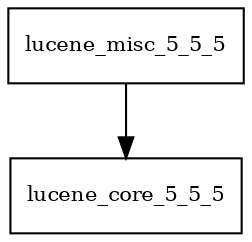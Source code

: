 digraph lucene_misc_5_5_5_dependencies {
  node [shape = box, fontsize=10.0];
  lucene_misc_5_5_5 -> lucene_core_5_5_5;
}
